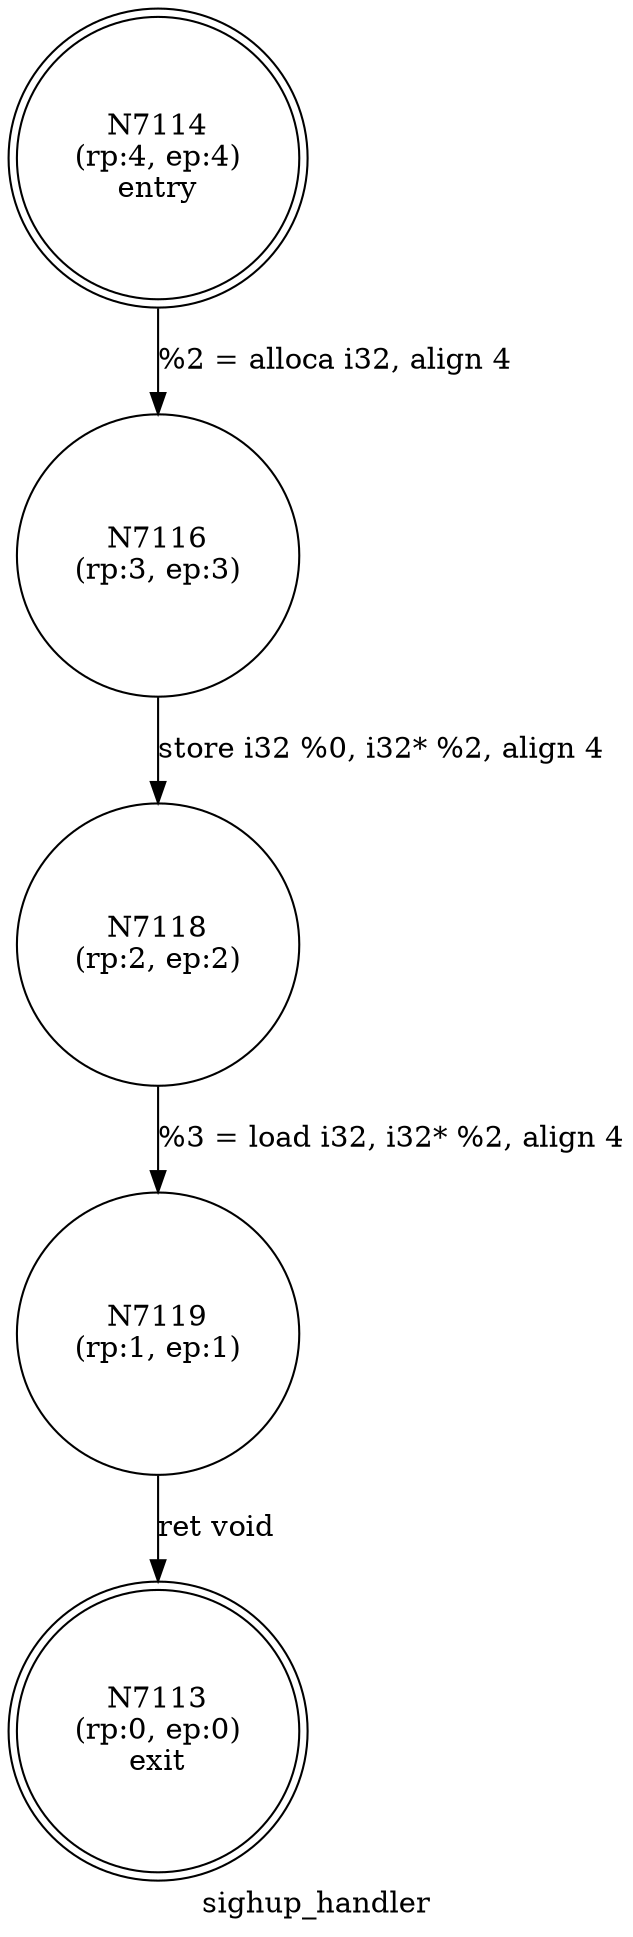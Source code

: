 digraph sighup_handler {
label="sighup_handler"
7113 [label="N7113\n(rp:0, ep:0)\nexit", shape="doublecircle"]
7114 [label="N7114\n(rp:4, ep:4)\nentry", shape="doublecircle"]
7114 -> 7116 [label="%2 = alloca i32, align 4"]
7116 [label="N7116\n(rp:3, ep:3)", shape="circle"]
7116 -> 7118 [label="store i32 %0, i32* %2, align 4"]
7118 [label="N7118\n(rp:2, ep:2)", shape="circle"]
7118 -> 7119 [label="%3 = load i32, i32* %2, align 4"]
7119 [label="N7119\n(rp:1, ep:1)", shape="circle"]
7119 -> 7113 [label="ret void"]
}
